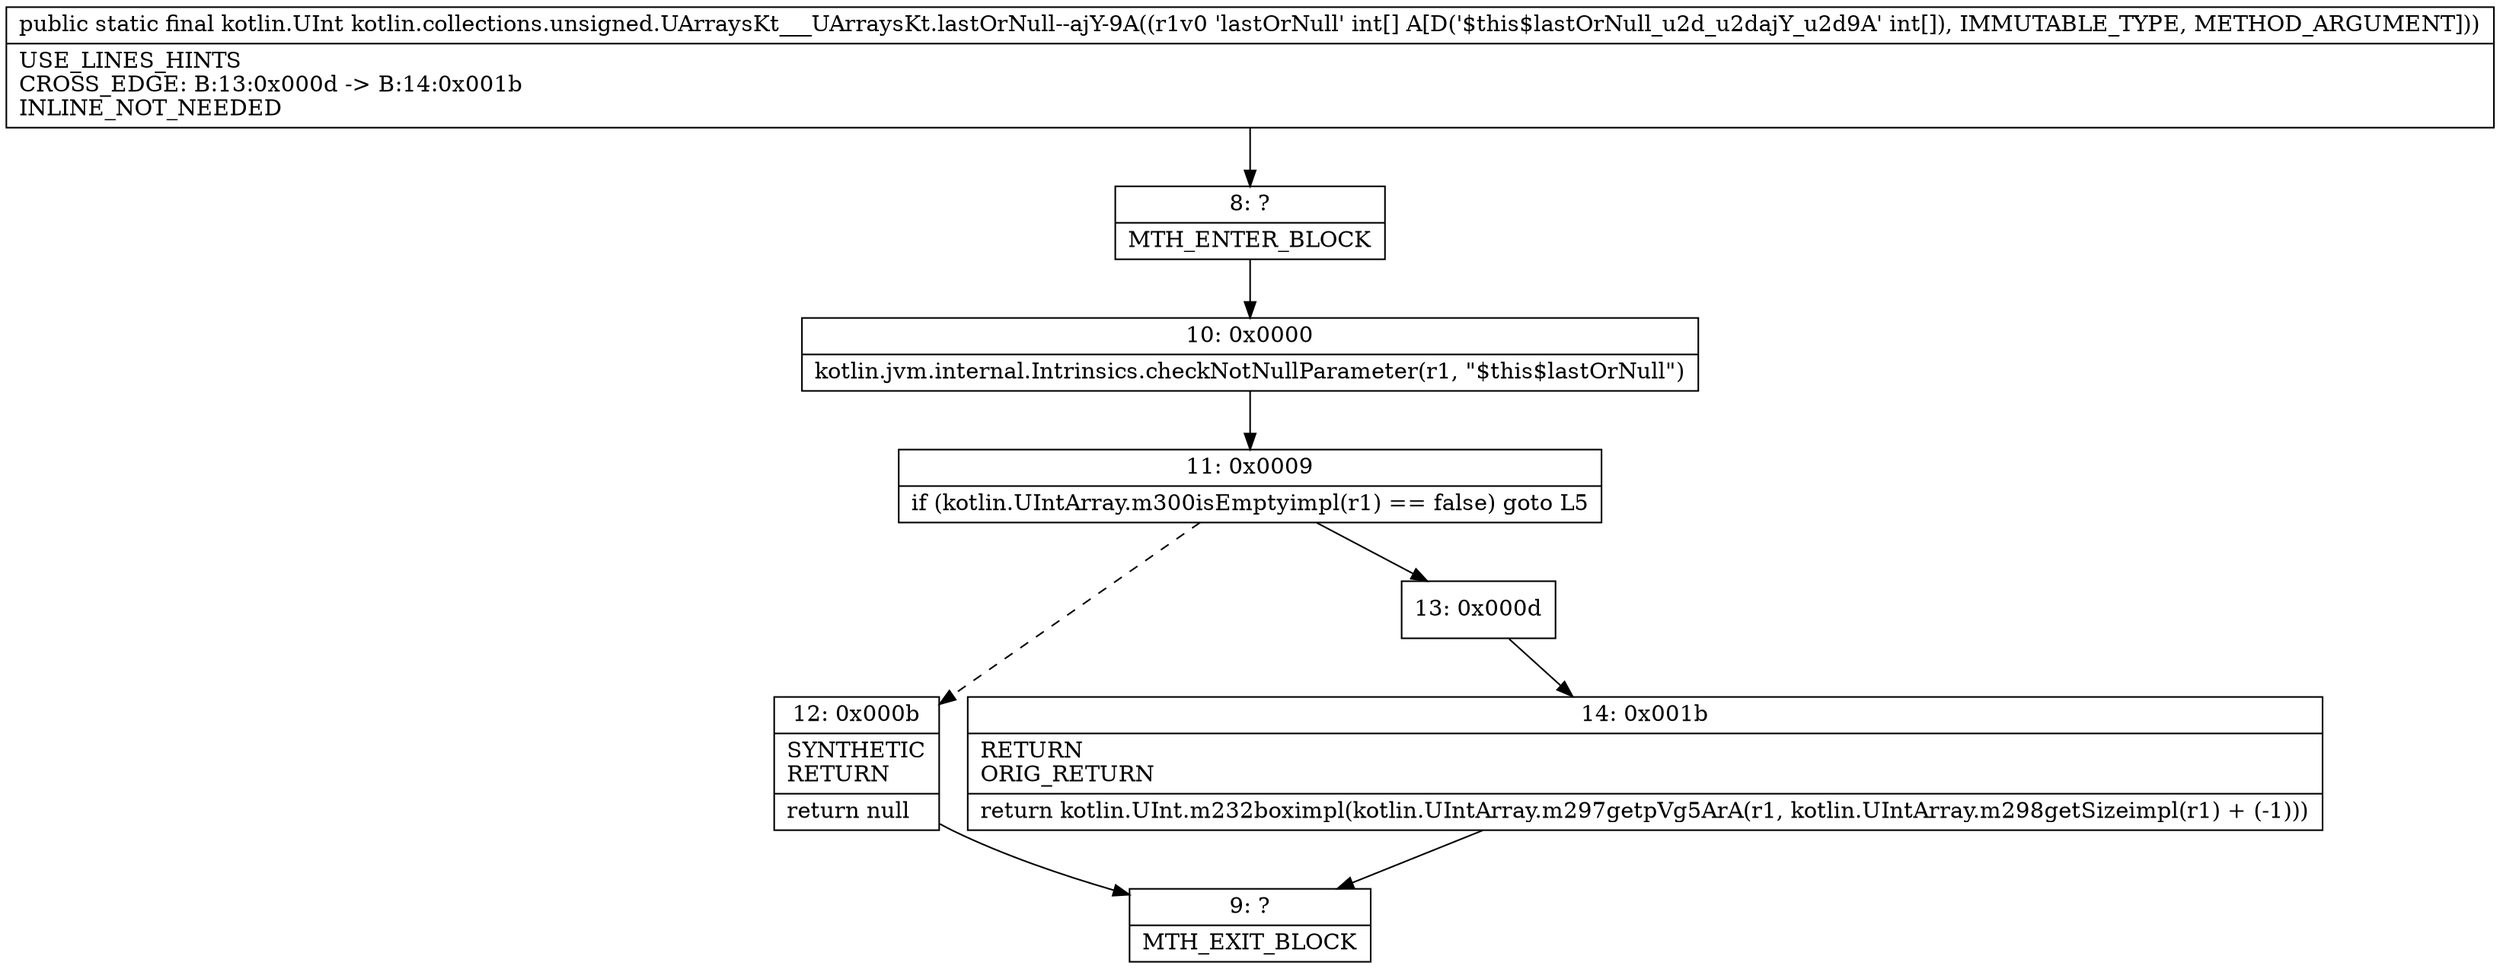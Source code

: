 digraph "CFG forkotlin.collections.unsigned.UArraysKt___UArraysKt.lastOrNull\-\-ajY\-9A([I)Lkotlin\/UInt;" {
Node_8 [shape=record,label="{8\:\ ?|MTH_ENTER_BLOCK\l}"];
Node_10 [shape=record,label="{10\:\ 0x0000|kotlin.jvm.internal.Intrinsics.checkNotNullParameter(r1, \"$this$lastOrNull\")\l}"];
Node_11 [shape=record,label="{11\:\ 0x0009|if (kotlin.UIntArray.m300isEmptyimpl(r1) == false) goto L5\l}"];
Node_12 [shape=record,label="{12\:\ 0x000b|SYNTHETIC\lRETURN\l|return null\l}"];
Node_9 [shape=record,label="{9\:\ ?|MTH_EXIT_BLOCK\l}"];
Node_13 [shape=record,label="{13\:\ 0x000d}"];
Node_14 [shape=record,label="{14\:\ 0x001b|RETURN\lORIG_RETURN\l|return kotlin.UInt.m232boximpl(kotlin.UIntArray.m297getpVg5ArA(r1, kotlin.UIntArray.m298getSizeimpl(r1) + (\-1)))\l}"];
MethodNode[shape=record,label="{public static final kotlin.UInt kotlin.collections.unsigned.UArraysKt___UArraysKt.lastOrNull\-\-ajY\-9A((r1v0 'lastOrNull' int[] A[D('$this$lastOrNull_u2d_u2dajY_u2d9A' int[]), IMMUTABLE_TYPE, METHOD_ARGUMENT]))  | USE_LINES_HINTS\lCROSS_EDGE: B:13:0x000d \-\> B:14:0x001b\lINLINE_NOT_NEEDED\l}"];
MethodNode -> Node_8;Node_8 -> Node_10;
Node_10 -> Node_11;
Node_11 -> Node_12[style=dashed];
Node_11 -> Node_13;
Node_12 -> Node_9;
Node_13 -> Node_14;
Node_14 -> Node_9;
}

